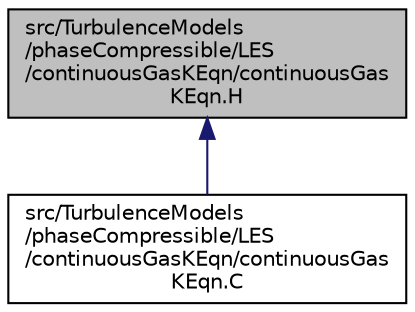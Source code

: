 digraph "src/TurbulenceModels/phaseCompressible/LES/continuousGasKEqn/continuousGasKEqn.H"
{
  bgcolor="transparent";
  edge [fontname="Helvetica",fontsize="10",labelfontname="Helvetica",labelfontsize="10"];
  node [fontname="Helvetica",fontsize="10",shape=record];
  Node1 [label="src/TurbulenceModels\l/phaseCompressible/LES\l/continuousGasKEqn/continuousGas\lKEqn.H",height=0.2,width=0.4,color="black", fillcolor="grey75", style="filled", fontcolor="black"];
  Node1 -> Node2 [dir="back",color="midnightblue",fontsize="10",style="solid",fontname="Helvetica"];
  Node2 [label="src/TurbulenceModels\l/phaseCompressible/LES\l/continuousGasKEqn/continuousGas\lKEqn.C",height=0.2,width=0.4,color="black",URL="$a10516.html"];
}

